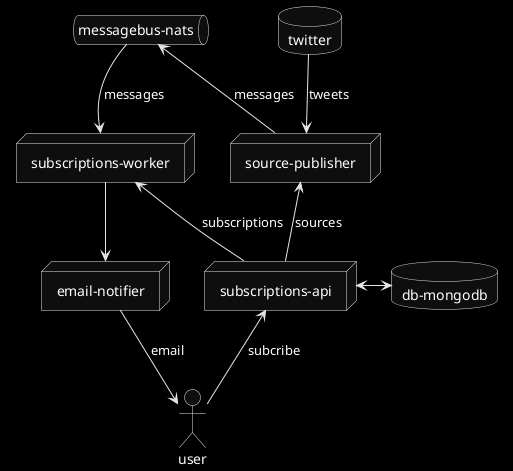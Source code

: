 @startuml
skinparam monochrome reverse
actor user
node "subscriptions-api" as subscriptionsApi
node "subscriptions-worker" as subscriptionsWorker
node "email-notifier" as emailSender
node "source-publisher" as sourcePublisher
queue "messagebus-nats" as nats
database "db-mongodb" as mongodb
database "twitter" as twitter
subscriptionsApi <-right-> mongodb
sourcePublisher <-up- twitter : tweets
sourcePublisher <-- subscriptionsApi : sources
sourcePublisher -up-> nats : messages
subscriptionsWorker <-- subscriptionsApi : subscriptions
subscriptionsWorker <-up- nats : messages
subscriptionsWorker --> emailSender

user -up-> subscriptionsApi: subcribe
user <-up- emailSender: email


@enduml